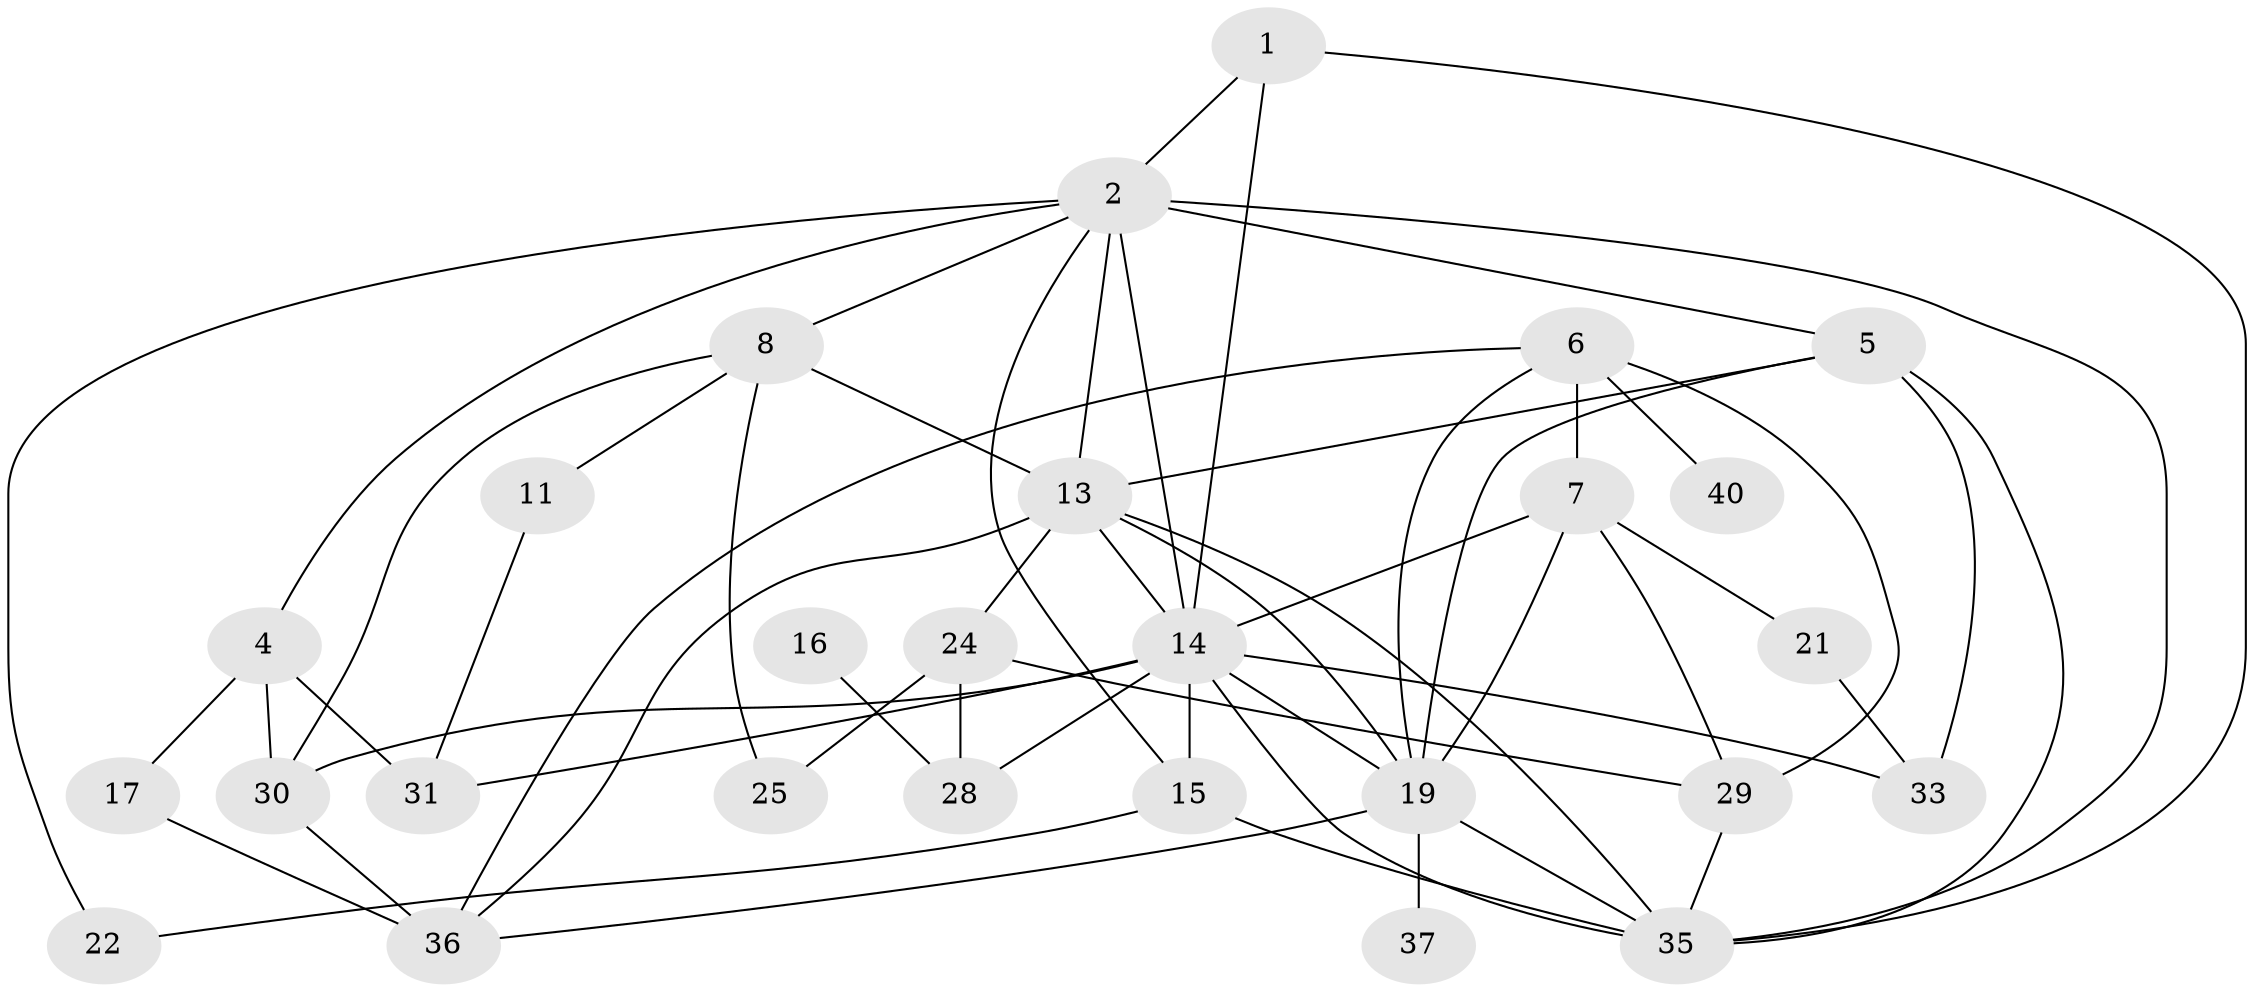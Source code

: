 // original degree distribution, {2: 0.16326530612244897, 5: 0.09183673469387756, 0: 0.10204081632653061, 3: 0.24489795918367346, 1: 0.24489795918367346, 4: 0.09183673469387756, 6: 0.05102040816326531, 7: 0.01020408163265306}
// Generated by graph-tools (version 1.1) at 2025/47/03/04/25 22:47:58]
// undirected, 27 vertices, 57 edges
graph export_dot {
  node [color=gray90,style=filled];
  1;
  2;
  4;
  5;
  6;
  7;
  8;
  11;
  13;
  14;
  15;
  16;
  17;
  19;
  21;
  22;
  24;
  25;
  28;
  29;
  30;
  31;
  33;
  35;
  36;
  37;
  40;
  1 -- 2 [weight=1.0];
  1 -- 14 [weight=1.0];
  1 -- 35 [weight=1.0];
  2 -- 4 [weight=1.0];
  2 -- 5 [weight=1.0];
  2 -- 8 [weight=2.0];
  2 -- 13 [weight=1.0];
  2 -- 14 [weight=3.0];
  2 -- 15 [weight=1.0];
  2 -- 22 [weight=1.0];
  2 -- 35 [weight=1.0];
  4 -- 17 [weight=1.0];
  4 -- 30 [weight=1.0];
  4 -- 31 [weight=1.0];
  5 -- 13 [weight=1.0];
  5 -- 19 [weight=1.0];
  5 -- 33 [weight=2.0];
  5 -- 35 [weight=1.0];
  6 -- 7 [weight=1.0];
  6 -- 19 [weight=1.0];
  6 -- 29 [weight=1.0];
  6 -- 36 [weight=1.0];
  6 -- 40 [weight=1.0];
  7 -- 14 [weight=1.0];
  7 -- 19 [weight=1.0];
  7 -- 21 [weight=1.0];
  7 -- 29 [weight=1.0];
  8 -- 11 [weight=1.0];
  8 -- 13 [weight=2.0];
  8 -- 25 [weight=1.0];
  8 -- 30 [weight=1.0];
  11 -- 31 [weight=1.0];
  13 -- 14 [weight=1.0];
  13 -- 19 [weight=1.0];
  13 -- 24 [weight=1.0];
  13 -- 35 [weight=1.0];
  13 -- 36 [weight=1.0];
  14 -- 15 [weight=5.0];
  14 -- 19 [weight=1.0];
  14 -- 28 [weight=1.0];
  14 -- 30 [weight=1.0];
  14 -- 31 [weight=2.0];
  14 -- 33 [weight=1.0];
  14 -- 35 [weight=1.0];
  15 -- 22 [weight=1.0];
  15 -- 35 [weight=1.0];
  16 -- 28 [weight=1.0];
  17 -- 36 [weight=1.0];
  19 -- 35 [weight=1.0];
  19 -- 36 [weight=1.0];
  19 -- 37 [weight=1.0];
  21 -- 33 [weight=1.0];
  24 -- 25 [weight=1.0];
  24 -- 28 [weight=1.0];
  24 -- 29 [weight=1.0];
  29 -- 35 [weight=1.0];
  30 -- 36 [weight=2.0];
}

